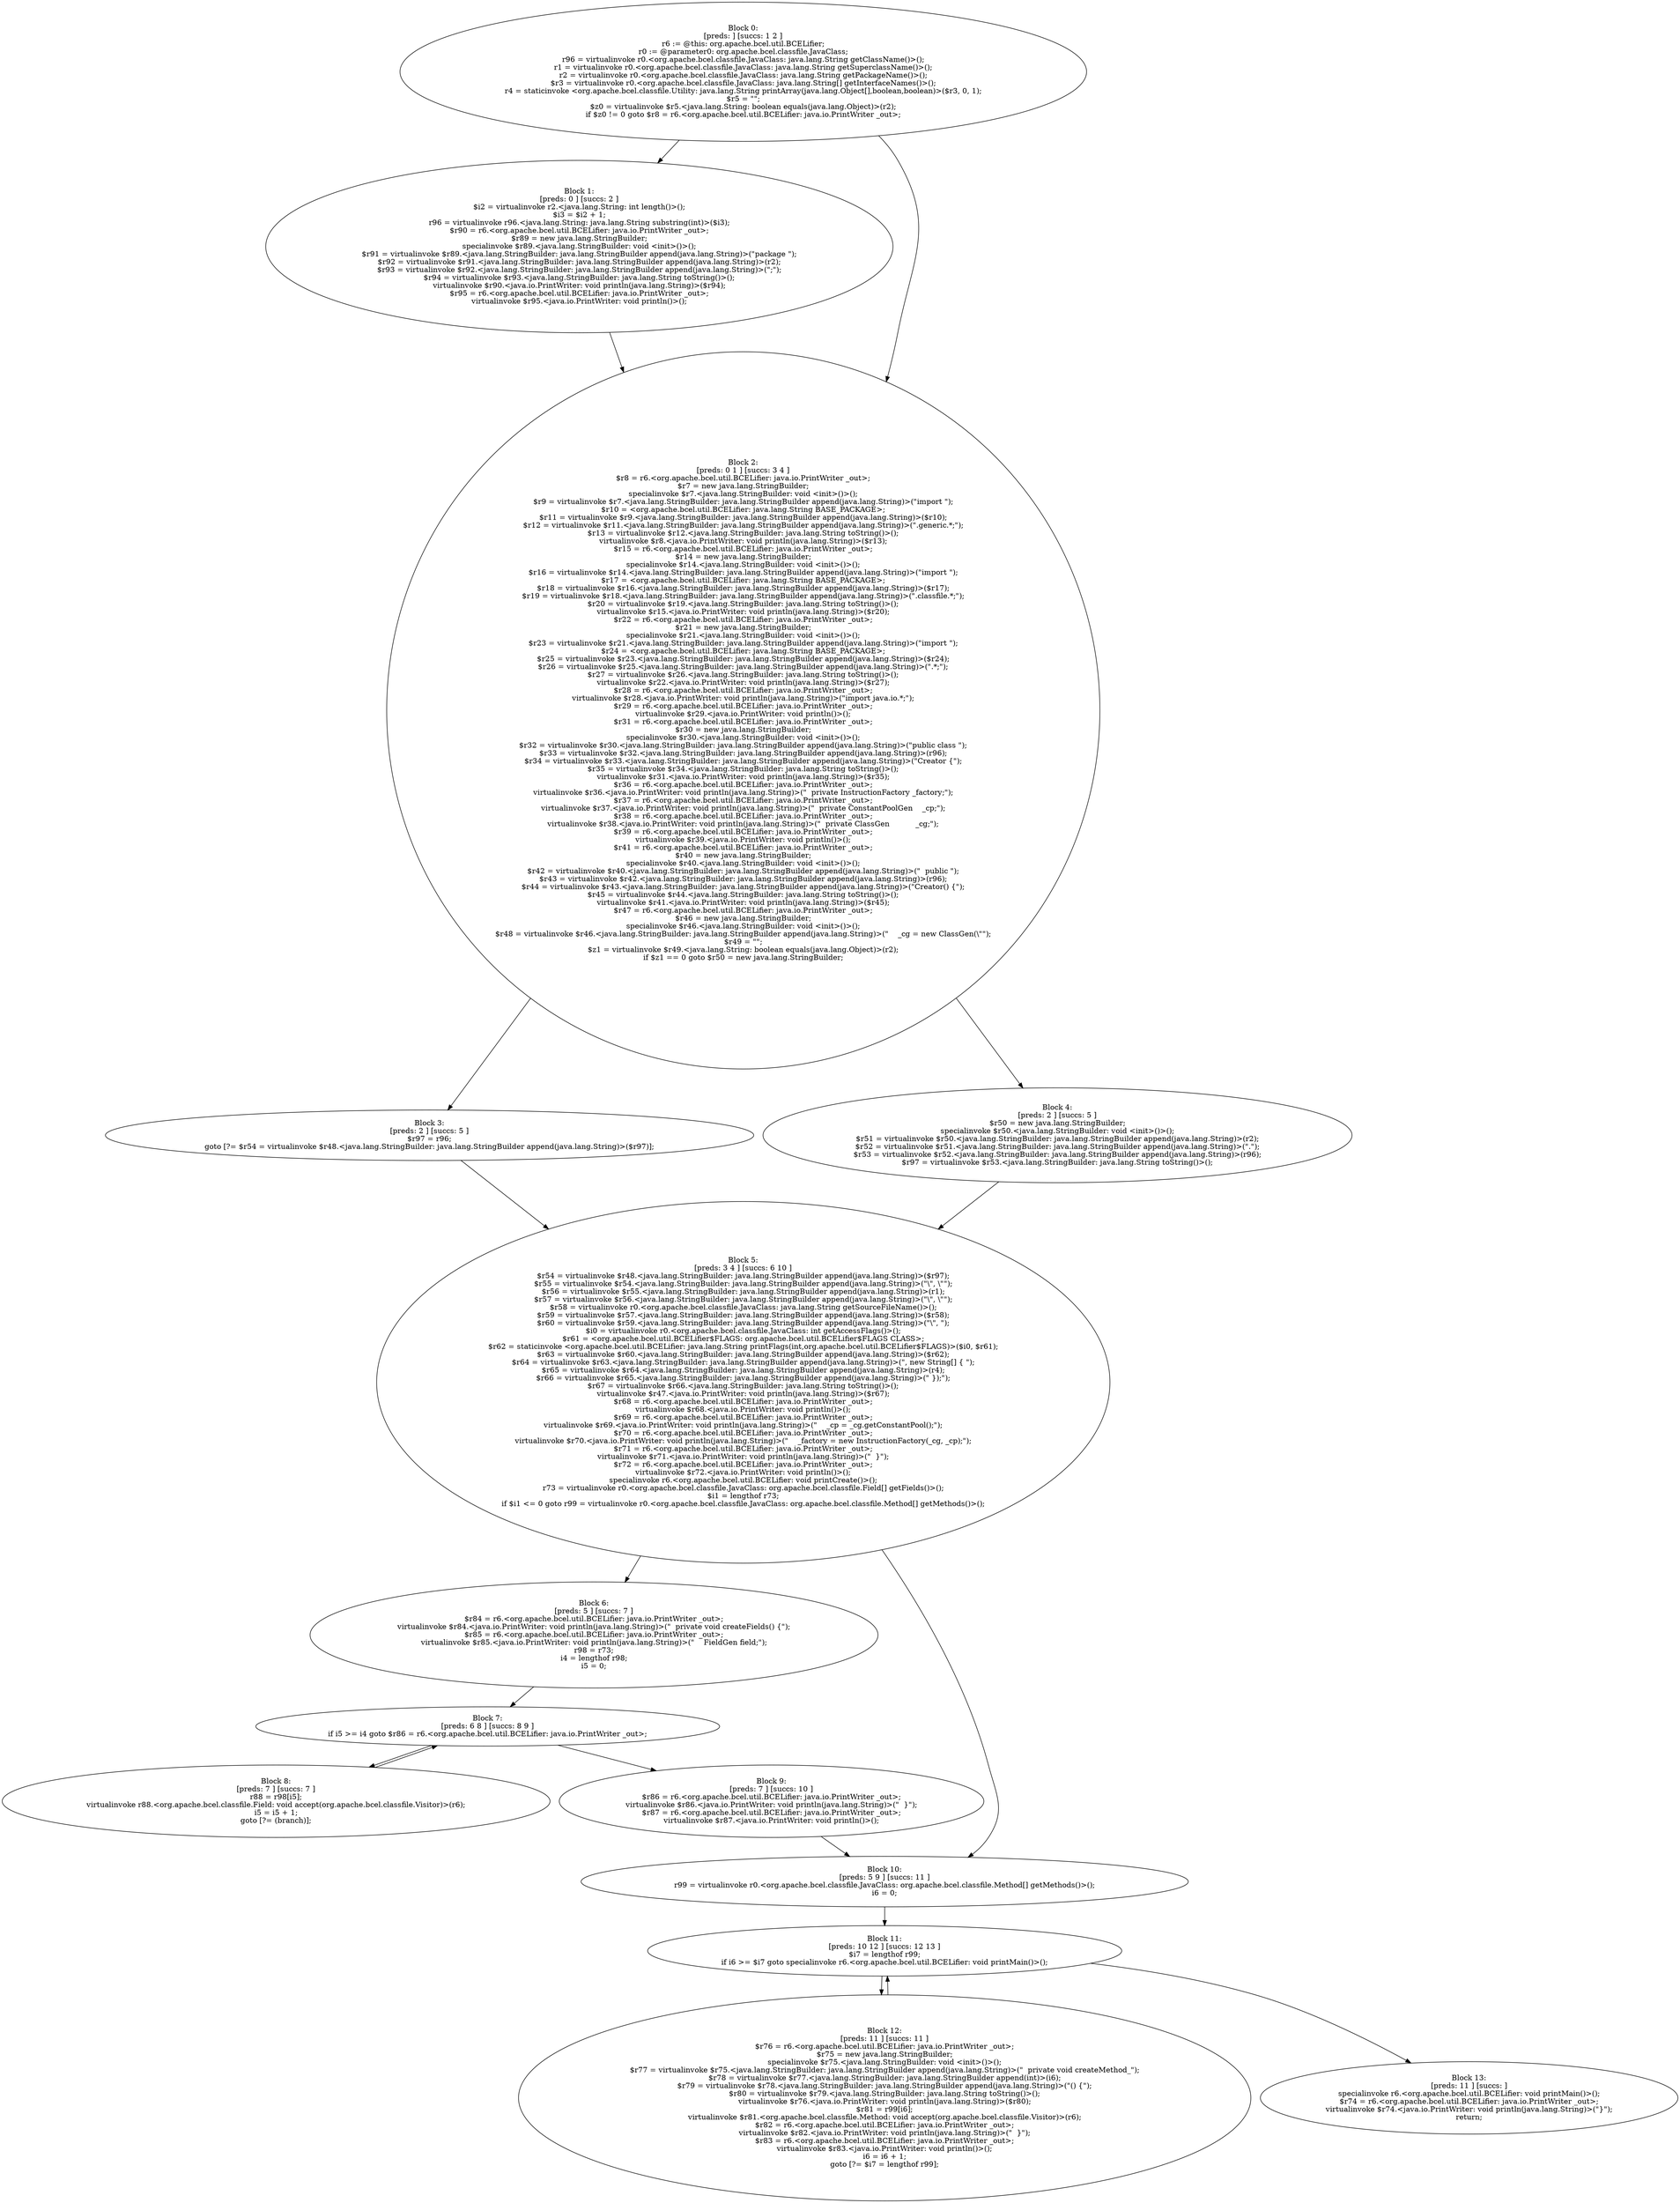 digraph "unitGraph" {
    "Block 0:
[preds: ] [succs: 1 2 ]
r6 := @this: org.apache.bcel.util.BCELifier;
r0 := @parameter0: org.apache.bcel.classfile.JavaClass;
r96 = virtualinvoke r0.<org.apache.bcel.classfile.JavaClass: java.lang.String getClassName()>();
r1 = virtualinvoke r0.<org.apache.bcel.classfile.JavaClass: java.lang.String getSuperclassName()>();
r2 = virtualinvoke r0.<org.apache.bcel.classfile.JavaClass: java.lang.String getPackageName()>();
$r3 = virtualinvoke r0.<org.apache.bcel.classfile.JavaClass: java.lang.String[] getInterfaceNames()>();
r4 = staticinvoke <org.apache.bcel.classfile.Utility: java.lang.String printArray(java.lang.Object[],boolean,boolean)>($r3, 0, 1);
$r5 = \"\";
$z0 = virtualinvoke $r5.<java.lang.String: boolean equals(java.lang.Object)>(r2);
if $z0 != 0 goto $r8 = r6.<org.apache.bcel.util.BCELifier: java.io.PrintWriter _out>;
"
    "Block 1:
[preds: 0 ] [succs: 2 ]
$i2 = virtualinvoke r2.<java.lang.String: int length()>();
$i3 = $i2 + 1;
r96 = virtualinvoke r96.<java.lang.String: java.lang.String substring(int)>($i3);
$r90 = r6.<org.apache.bcel.util.BCELifier: java.io.PrintWriter _out>;
$r89 = new java.lang.StringBuilder;
specialinvoke $r89.<java.lang.StringBuilder: void <init>()>();
$r91 = virtualinvoke $r89.<java.lang.StringBuilder: java.lang.StringBuilder append(java.lang.String)>(\"package \");
$r92 = virtualinvoke $r91.<java.lang.StringBuilder: java.lang.StringBuilder append(java.lang.String)>(r2);
$r93 = virtualinvoke $r92.<java.lang.StringBuilder: java.lang.StringBuilder append(java.lang.String)>(\";\");
$r94 = virtualinvoke $r93.<java.lang.StringBuilder: java.lang.String toString()>();
virtualinvoke $r90.<java.io.PrintWriter: void println(java.lang.String)>($r94);
$r95 = r6.<org.apache.bcel.util.BCELifier: java.io.PrintWriter _out>;
virtualinvoke $r95.<java.io.PrintWriter: void println()>();
"
    "Block 2:
[preds: 0 1 ] [succs: 3 4 ]
$r8 = r6.<org.apache.bcel.util.BCELifier: java.io.PrintWriter _out>;
$r7 = new java.lang.StringBuilder;
specialinvoke $r7.<java.lang.StringBuilder: void <init>()>();
$r9 = virtualinvoke $r7.<java.lang.StringBuilder: java.lang.StringBuilder append(java.lang.String)>(\"import \");
$r10 = <org.apache.bcel.util.BCELifier: java.lang.String BASE_PACKAGE>;
$r11 = virtualinvoke $r9.<java.lang.StringBuilder: java.lang.StringBuilder append(java.lang.String)>($r10);
$r12 = virtualinvoke $r11.<java.lang.StringBuilder: java.lang.StringBuilder append(java.lang.String)>(\".generic.*;\");
$r13 = virtualinvoke $r12.<java.lang.StringBuilder: java.lang.String toString()>();
virtualinvoke $r8.<java.io.PrintWriter: void println(java.lang.String)>($r13);
$r15 = r6.<org.apache.bcel.util.BCELifier: java.io.PrintWriter _out>;
$r14 = new java.lang.StringBuilder;
specialinvoke $r14.<java.lang.StringBuilder: void <init>()>();
$r16 = virtualinvoke $r14.<java.lang.StringBuilder: java.lang.StringBuilder append(java.lang.String)>(\"import \");
$r17 = <org.apache.bcel.util.BCELifier: java.lang.String BASE_PACKAGE>;
$r18 = virtualinvoke $r16.<java.lang.StringBuilder: java.lang.StringBuilder append(java.lang.String)>($r17);
$r19 = virtualinvoke $r18.<java.lang.StringBuilder: java.lang.StringBuilder append(java.lang.String)>(\".classfile.*;\");
$r20 = virtualinvoke $r19.<java.lang.StringBuilder: java.lang.String toString()>();
virtualinvoke $r15.<java.io.PrintWriter: void println(java.lang.String)>($r20);
$r22 = r6.<org.apache.bcel.util.BCELifier: java.io.PrintWriter _out>;
$r21 = new java.lang.StringBuilder;
specialinvoke $r21.<java.lang.StringBuilder: void <init>()>();
$r23 = virtualinvoke $r21.<java.lang.StringBuilder: java.lang.StringBuilder append(java.lang.String)>(\"import \");
$r24 = <org.apache.bcel.util.BCELifier: java.lang.String BASE_PACKAGE>;
$r25 = virtualinvoke $r23.<java.lang.StringBuilder: java.lang.StringBuilder append(java.lang.String)>($r24);
$r26 = virtualinvoke $r25.<java.lang.StringBuilder: java.lang.StringBuilder append(java.lang.String)>(\".*;\");
$r27 = virtualinvoke $r26.<java.lang.StringBuilder: java.lang.String toString()>();
virtualinvoke $r22.<java.io.PrintWriter: void println(java.lang.String)>($r27);
$r28 = r6.<org.apache.bcel.util.BCELifier: java.io.PrintWriter _out>;
virtualinvoke $r28.<java.io.PrintWriter: void println(java.lang.String)>(\"import java.io.*;\");
$r29 = r6.<org.apache.bcel.util.BCELifier: java.io.PrintWriter _out>;
virtualinvoke $r29.<java.io.PrintWriter: void println()>();
$r31 = r6.<org.apache.bcel.util.BCELifier: java.io.PrintWriter _out>;
$r30 = new java.lang.StringBuilder;
specialinvoke $r30.<java.lang.StringBuilder: void <init>()>();
$r32 = virtualinvoke $r30.<java.lang.StringBuilder: java.lang.StringBuilder append(java.lang.String)>(\"public class \");
$r33 = virtualinvoke $r32.<java.lang.StringBuilder: java.lang.StringBuilder append(java.lang.String)>(r96);
$r34 = virtualinvoke $r33.<java.lang.StringBuilder: java.lang.StringBuilder append(java.lang.String)>(\"Creator {\");
$r35 = virtualinvoke $r34.<java.lang.StringBuilder: java.lang.String toString()>();
virtualinvoke $r31.<java.io.PrintWriter: void println(java.lang.String)>($r35);
$r36 = r6.<org.apache.bcel.util.BCELifier: java.io.PrintWriter _out>;
virtualinvoke $r36.<java.io.PrintWriter: void println(java.lang.String)>(\"  private InstructionFactory _factory;\");
$r37 = r6.<org.apache.bcel.util.BCELifier: java.io.PrintWriter _out>;
virtualinvoke $r37.<java.io.PrintWriter: void println(java.lang.String)>(\"  private ConstantPoolGen    _cp;\");
$r38 = r6.<org.apache.bcel.util.BCELifier: java.io.PrintWriter _out>;
virtualinvoke $r38.<java.io.PrintWriter: void println(java.lang.String)>(\"  private ClassGen           _cg;\");
$r39 = r6.<org.apache.bcel.util.BCELifier: java.io.PrintWriter _out>;
virtualinvoke $r39.<java.io.PrintWriter: void println()>();
$r41 = r6.<org.apache.bcel.util.BCELifier: java.io.PrintWriter _out>;
$r40 = new java.lang.StringBuilder;
specialinvoke $r40.<java.lang.StringBuilder: void <init>()>();
$r42 = virtualinvoke $r40.<java.lang.StringBuilder: java.lang.StringBuilder append(java.lang.String)>(\"  public \");
$r43 = virtualinvoke $r42.<java.lang.StringBuilder: java.lang.StringBuilder append(java.lang.String)>(r96);
$r44 = virtualinvoke $r43.<java.lang.StringBuilder: java.lang.StringBuilder append(java.lang.String)>(\"Creator() {\");
$r45 = virtualinvoke $r44.<java.lang.StringBuilder: java.lang.String toString()>();
virtualinvoke $r41.<java.io.PrintWriter: void println(java.lang.String)>($r45);
$r47 = r6.<org.apache.bcel.util.BCELifier: java.io.PrintWriter _out>;
$r46 = new java.lang.StringBuilder;
specialinvoke $r46.<java.lang.StringBuilder: void <init>()>();
$r48 = virtualinvoke $r46.<java.lang.StringBuilder: java.lang.StringBuilder append(java.lang.String)>(\"    _cg = new ClassGen(\\\"\");
$r49 = \"\";
$z1 = virtualinvoke $r49.<java.lang.String: boolean equals(java.lang.Object)>(r2);
if $z1 == 0 goto $r50 = new java.lang.StringBuilder;
"
    "Block 3:
[preds: 2 ] [succs: 5 ]
$r97 = r96;
goto [?= $r54 = virtualinvoke $r48.<java.lang.StringBuilder: java.lang.StringBuilder append(java.lang.String)>($r97)];
"
    "Block 4:
[preds: 2 ] [succs: 5 ]
$r50 = new java.lang.StringBuilder;
specialinvoke $r50.<java.lang.StringBuilder: void <init>()>();
$r51 = virtualinvoke $r50.<java.lang.StringBuilder: java.lang.StringBuilder append(java.lang.String)>(r2);
$r52 = virtualinvoke $r51.<java.lang.StringBuilder: java.lang.StringBuilder append(java.lang.String)>(\".\");
$r53 = virtualinvoke $r52.<java.lang.StringBuilder: java.lang.StringBuilder append(java.lang.String)>(r96);
$r97 = virtualinvoke $r53.<java.lang.StringBuilder: java.lang.String toString()>();
"
    "Block 5:
[preds: 3 4 ] [succs: 6 10 ]
$r54 = virtualinvoke $r48.<java.lang.StringBuilder: java.lang.StringBuilder append(java.lang.String)>($r97);
$r55 = virtualinvoke $r54.<java.lang.StringBuilder: java.lang.StringBuilder append(java.lang.String)>(\"\\\", \\\"\");
$r56 = virtualinvoke $r55.<java.lang.StringBuilder: java.lang.StringBuilder append(java.lang.String)>(r1);
$r57 = virtualinvoke $r56.<java.lang.StringBuilder: java.lang.StringBuilder append(java.lang.String)>(\"\\\", \\\"\");
$r58 = virtualinvoke r0.<org.apache.bcel.classfile.JavaClass: java.lang.String getSourceFileName()>();
$r59 = virtualinvoke $r57.<java.lang.StringBuilder: java.lang.StringBuilder append(java.lang.String)>($r58);
$r60 = virtualinvoke $r59.<java.lang.StringBuilder: java.lang.StringBuilder append(java.lang.String)>(\"\\\", \");
$i0 = virtualinvoke r0.<org.apache.bcel.classfile.JavaClass: int getAccessFlags()>();
$r61 = <org.apache.bcel.util.BCELifier$FLAGS: org.apache.bcel.util.BCELifier$FLAGS CLASS>;
$r62 = staticinvoke <org.apache.bcel.util.BCELifier: java.lang.String printFlags(int,org.apache.bcel.util.BCELifier$FLAGS)>($i0, $r61);
$r63 = virtualinvoke $r60.<java.lang.StringBuilder: java.lang.StringBuilder append(java.lang.String)>($r62);
$r64 = virtualinvoke $r63.<java.lang.StringBuilder: java.lang.StringBuilder append(java.lang.String)>(\", new String[] { \");
$r65 = virtualinvoke $r64.<java.lang.StringBuilder: java.lang.StringBuilder append(java.lang.String)>(r4);
$r66 = virtualinvoke $r65.<java.lang.StringBuilder: java.lang.StringBuilder append(java.lang.String)>(\" });\");
$r67 = virtualinvoke $r66.<java.lang.StringBuilder: java.lang.String toString()>();
virtualinvoke $r47.<java.io.PrintWriter: void println(java.lang.String)>($r67);
$r68 = r6.<org.apache.bcel.util.BCELifier: java.io.PrintWriter _out>;
virtualinvoke $r68.<java.io.PrintWriter: void println()>();
$r69 = r6.<org.apache.bcel.util.BCELifier: java.io.PrintWriter _out>;
virtualinvoke $r69.<java.io.PrintWriter: void println(java.lang.String)>(\"    _cp = _cg.getConstantPool();\");
$r70 = r6.<org.apache.bcel.util.BCELifier: java.io.PrintWriter _out>;
virtualinvoke $r70.<java.io.PrintWriter: void println(java.lang.String)>(\"    _factory = new InstructionFactory(_cg, _cp);\");
$r71 = r6.<org.apache.bcel.util.BCELifier: java.io.PrintWriter _out>;
virtualinvoke $r71.<java.io.PrintWriter: void println(java.lang.String)>(\"  }\");
$r72 = r6.<org.apache.bcel.util.BCELifier: java.io.PrintWriter _out>;
virtualinvoke $r72.<java.io.PrintWriter: void println()>();
specialinvoke r6.<org.apache.bcel.util.BCELifier: void printCreate()>();
r73 = virtualinvoke r0.<org.apache.bcel.classfile.JavaClass: org.apache.bcel.classfile.Field[] getFields()>();
$i1 = lengthof r73;
if $i1 <= 0 goto r99 = virtualinvoke r0.<org.apache.bcel.classfile.JavaClass: org.apache.bcel.classfile.Method[] getMethods()>();
"
    "Block 6:
[preds: 5 ] [succs: 7 ]
$r84 = r6.<org.apache.bcel.util.BCELifier: java.io.PrintWriter _out>;
virtualinvoke $r84.<java.io.PrintWriter: void println(java.lang.String)>(\"  private void createFields() {\");
$r85 = r6.<org.apache.bcel.util.BCELifier: java.io.PrintWriter _out>;
virtualinvoke $r85.<java.io.PrintWriter: void println(java.lang.String)>(\"    FieldGen field;\");
r98 = r73;
i4 = lengthof r98;
i5 = 0;
"
    "Block 7:
[preds: 6 8 ] [succs: 8 9 ]
if i5 >= i4 goto $r86 = r6.<org.apache.bcel.util.BCELifier: java.io.PrintWriter _out>;
"
    "Block 8:
[preds: 7 ] [succs: 7 ]
r88 = r98[i5];
virtualinvoke r88.<org.apache.bcel.classfile.Field: void accept(org.apache.bcel.classfile.Visitor)>(r6);
i5 = i5 + 1;
goto [?= (branch)];
"
    "Block 9:
[preds: 7 ] [succs: 10 ]
$r86 = r6.<org.apache.bcel.util.BCELifier: java.io.PrintWriter _out>;
virtualinvoke $r86.<java.io.PrintWriter: void println(java.lang.String)>(\"  }\");
$r87 = r6.<org.apache.bcel.util.BCELifier: java.io.PrintWriter _out>;
virtualinvoke $r87.<java.io.PrintWriter: void println()>();
"
    "Block 10:
[preds: 5 9 ] [succs: 11 ]
r99 = virtualinvoke r0.<org.apache.bcel.classfile.JavaClass: org.apache.bcel.classfile.Method[] getMethods()>();
i6 = 0;
"
    "Block 11:
[preds: 10 12 ] [succs: 12 13 ]
$i7 = lengthof r99;
if i6 >= $i7 goto specialinvoke r6.<org.apache.bcel.util.BCELifier: void printMain()>();
"
    "Block 12:
[preds: 11 ] [succs: 11 ]
$r76 = r6.<org.apache.bcel.util.BCELifier: java.io.PrintWriter _out>;
$r75 = new java.lang.StringBuilder;
specialinvoke $r75.<java.lang.StringBuilder: void <init>()>();
$r77 = virtualinvoke $r75.<java.lang.StringBuilder: java.lang.StringBuilder append(java.lang.String)>(\"  private void createMethod_\");
$r78 = virtualinvoke $r77.<java.lang.StringBuilder: java.lang.StringBuilder append(int)>(i6);
$r79 = virtualinvoke $r78.<java.lang.StringBuilder: java.lang.StringBuilder append(java.lang.String)>(\"() {\");
$r80 = virtualinvoke $r79.<java.lang.StringBuilder: java.lang.String toString()>();
virtualinvoke $r76.<java.io.PrintWriter: void println(java.lang.String)>($r80);
$r81 = r99[i6];
virtualinvoke $r81.<org.apache.bcel.classfile.Method: void accept(org.apache.bcel.classfile.Visitor)>(r6);
$r82 = r6.<org.apache.bcel.util.BCELifier: java.io.PrintWriter _out>;
virtualinvoke $r82.<java.io.PrintWriter: void println(java.lang.String)>(\"  }\");
$r83 = r6.<org.apache.bcel.util.BCELifier: java.io.PrintWriter _out>;
virtualinvoke $r83.<java.io.PrintWriter: void println()>();
i6 = i6 + 1;
goto [?= $i7 = lengthof r99];
"
    "Block 13:
[preds: 11 ] [succs: ]
specialinvoke r6.<org.apache.bcel.util.BCELifier: void printMain()>();
$r74 = r6.<org.apache.bcel.util.BCELifier: java.io.PrintWriter _out>;
virtualinvoke $r74.<java.io.PrintWriter: void println(java.lang.String)>(\"}\");
return;
"
    "Block 0:
[preds: ] [succs: 1 2 ]
r6 := @this: org.apache.bcel.util.BCELifier;
r0 := @parameter0: org.apache.bcel.classfile.JavaClass;
r96 = virtualinvoke r0.<org.apache.bcel.classfile.JavaClass: java.lang.String getClassName()>();
r1 = virtualinvoke r0.<org.apache.bcel.classfile.JavaClass: java.lang.String getSuperclassName()>();
r2 = virtualinvoke r0.<org.apache.bcel.classfile.JavaClass: java.lang.String getPackageName()>();
$r3 = virtualinvoke r0.<org.apache.bcel.classfile.JavaClass: java.lang.String[] getInterfaceNames()>();
r4 = staticinvoke <org.apache.bcel.classfile.Utility: java.lang.String printArray(java.lang.Object[],boolean,boolean)>($r3, 0, 1);
$r5 = \"\";
$z0 = virtualinvoke $r5.<java.lang.String: boolean equals(java.lang.Object)>(r2);
if $z0 != 0 goto $r8 = r6.<org.apache.bcel.util.BCELifier: java.io.PrintWriter _out>;
"->"Block 1:
[preds: 0 ] [succs: 2 ]
$i2 = virtualinvoke r2.<java.lang.String: int length()>();
$i3 = $i2 + 1;
r96 = virtualinvoke r96.<java.lang.String: java.lang.String substring(int)>($i3);
$r90 = r6.<org.apache.bcel.util.BCELifier: java.io.PrintWriter _out>;
$r89 = new java.lang.StringBuilder;
specialinvoke $r89.<java.lang.StringBuilder: void <init>()>();
$r91 = virtualinvoke $r89.<java.lang.StringBuilder: java.lang.StringBuilder append(java.lang.String)>(\"package \");
$r92 = virtualinvoke $r91.<java.lang.StringBuilder: java.lang.StringBuilder append(java.lang.String)>(r2);
$r93 = virtualinvoke $r92.<java.lang.StringBuilder: java.lang.StringBuilder append(java.lang.String)>(\";\");
$r94 = virtualinvoke $r93.<java.lang.StringBuilder: java.lang.String toString()>();
virtualinvoke $r90.<java.io.PrintWriter: void println(java.lang.String)>($r94);
$r95 = r6.<org.apache.bcel.util.BCELifier: java.io.PrintWriter _out>;
virtualinvoke $r95.<java.io.PrintWriter: void println()>();
";
    "Block 0:
[preds: ] [succs: 1 2 ]
r6 := @this: org.apache.bcel.util.BCELifier;
r0 := @parameter0: org.apache.bcel.classfile.JavaClass;
r96 = virtualinvoke r0.<org.apache.bcel.classfile.JavaClass: java.lang.String getClassName()>();
r1 = virtualinvoke r0.<org.apache.bcel.classfile.JavaClass: java.lang.String getSuperclassName()>();
r2 = virtualinvoke r0.<org.apache.bcel.classfile.JavaClass: java.lang.String getPackageName()>();
$r3 = virtualinvoke r0.<org.apache.bcel.classfile.JavaClass: java.lang.String[] getInterfaceNames()>();
r4 = staticinvoke <org.apache.bcel.classfile.Utility: java.lang.String printArray(java.lang.Object[],boolean,boolean)>($r3, 0, 1);
$r5 = \"\";
$z0 = virtualinvoke $r5.<java.lang.String: boolean equals(java.lang.Object)>(r2);
if $z0 != 0 goto $r8 = r6.<org.apache.bcel.util.BCELifier: java.io.PrintWriter _out>;
"->"Block 2:
[preds: 0 1 ] [succs: 3 4 ]
$r8 = r6.<org.apache.bcel.util.BCELifier: java.io.PrintWriter _out>;
$r7 = new java.lang.StringBuilder;
specialinvoke $r7.<java.lang.StringBuilder: void <init>()>();
$r9 = virtualinvoke $r7.<java.lang.StringBuilder: java.lang.StringBuilder append(java.lang.String)>(\"import \");
$r10 = <org.apache.bcel.util.BCELifier: java.lang.String BASE_PACKAGE>;
$r11 = virtualinvoke $r9.<java.lang.StringBuilder: java.lang.StringBuilder append(java.lang.String)>($r10);
$r12 = virtualinvoke $r11.<java.lang.StringBuilder: java.lang.StringBuilder append(java.lang.String)>(\".generic.*;\");
$r13 = virtualinvoke $r12.<java.lang.StringBuilder: java.lang.String toString()>();
virtualinvoke $r8.<java.io.PrintWriter: void println(java.lang.String)>($r13);
$r15 = r6.<org.apache.bcel.util.BCELifier: java.io.PrintWriter _out>;
$r14 = new java.lang.StringBuilder;
specialinvoke $r14.<java.lang.StringBuilder: void <init>()>();
$r16 = virtualinvoke $r14.<java.lang.StringBuilder: java.lang.StringBuilder append(java.lang.String)>(\"import \");
$r17 = <org.apache.bcel.util.BCELifier: java.lang.String BASE_PACKAGE>;
$r18 = virtualinvoke $r16.<java.lang.StringBuilder: java.lang.StringBuilder append(java.lang.String)>($r17);
$r19 = virtualinvoke $r18.<java.lang.StringBuilder: java.lang.StringBuilder append(java.lang.String)>(\".classfile.*;\");
$r20 = virtualinvoke $r19.<java.lang.StringBuilder: java.lang.String toString()>();
virtualinvoke $r15.<java.io.PrintWriter: void println(java.lang.String)>($r20);
$r22 = r6.<org.apache.bcel.util.BCELifier: java.io.PrintWriter _out>;
$r21 = new java.lang.StringBuilder;
specialinvoke $r21.<java.lang.StringBuilder: void <init>()>();
$r23 = virtualinvoke $r21.<java.lang.StringBuilder: java.lang.StringBuilder append(java.lang.String)>(\"import \");
$r24 = <org.apache.bcel.util.BCELifier: java.lang.String BASE_PACKAGE>;
$r25 = virtualinvoke $r23.<java.lang.StringBuilder: java.lang.StringBuilder append(java.lang.String)>($r24);
$r26 = virtualinvoke $r25.<java.lang.StringBuilder: java.lang.StringBuilder append(java.lang.String)>(\".*;\");
$r27 = virtualinvoke $r26.<java.lang.StringBuilder: java.lang.String toString()>();
virtualinvoke $r22.<java.io.PrintWriter: void println(java.lang.String)>($r27);
$r28 = r6.<org.apache.bcel.util.BCELifier: java.io.PrintWriter _out>;
virtualinvoke $r28.<java.io.PrintWriter: void println(java.lang.String)>(\"import java.io.*;\");
$r29 = r6.<org.apache.bcel.util.BCELifier: java.io.PrintWriter _out>;
virtualinvoke $r29.<java.io.PrintWriter: void println()>();
$r31 = r6.<org.apache.bcel.util.BCELifier: java.io.PrintWriter _out>;
$r30 = new java.lang.StringBuilder;
specialinvoke $r30.<java.lang.StringBuilder: void <init>()>();
$r32 = virtualinvoke $r30.<java.lang.StringBuilder: java.lang.StringBuilder append(java.lang.String)>(\"public class \");
$r33 = virtualinvoke $r32.<java.lang.StringBuilder: java.lang.StringBuilder append(java.lang.String)>(r96);
$r34 = virtualinvoke $r33.<java.lang.StringBuilder: java.lang.StringBuilder append(java.lang.String)>(\"Creator {\");
$r35 = virtualinvoke $r34.<java.lang.StringBuilder: java.lang.String toString()>();
virtualinvoke $r31.<java.io.PrintWriter: void println(java.lang.String)>($r35);
$r36 = r6.<org.apache.bcel.util.BCELifier: java.io.PrintWriter _out>;
virtualinvoke $r36.<java.io.PrintWriter: void println(java.lang.String)>(\"  private InstructionFactory _factory;\");
$r37 = r6.<org.apache.bcel.util.BCELifier: java.io.PrintWriter _out>;
virtualinvoke $r37.<java.io.PrintWriter: void println(java.lang.String)>(\"  private ConstantPoolGen    _cp;\");
$r38 = r6.<org.apache.bcel.util.BCELifier: java.io.PrintWriter _out>;
virtualinvoke $r38.<java.io.PrintWriter: void println(java.lang.String)>(\"  private ClassGen           _cg;\");
$r39 = r6.<org.apache.bcel.util.BCELifier: java.io.PrintWriter _out>;
virtualinvoke $r39.<java.io.PrintWriter: void println()>();
$r41 = r6.<org.apache.bcel.util.BCELifier: java.io.PrintWriter _out>;
$r40 = new java.lang.StringBuilder;
specialinvoke $r40.<java.lang.StringBuilder: void <init>()>();
$r42 = virtualinvoke $r40.<java.lang.StringBuilder: java.lang.StringBuilder append(java.lang.String)>(\"  public \");
$r43 = virtualinvoke $r42.<java.lang.StringBuilder: java.lang.StringBuilder append(java.lang.String)>(r96);
$r44 = virtualinvoke $r43.<java.lang.StringBuilder: java.lang.StringBuilder append(java.lang.String)>(\"Creator() {\");
$r45 = virtualinvoke $r44.<java.lang.StringBuilder: java.lang.String toString()>();
virtualinvoke $r41.<java.io.PrintWriter: void println(java.lang.String)>($r45);
$r47 = r6.<org.apache.bcel.util.BCELifier: java.io.PrintWriter _out>;
$r46 = new java.lang.StringBuilder;
specialinvoke $r46.<java.lang.StringBuilder: void <init>()>();
$r48 = virtualinvoke $r46.<java.lang.StringBuilder: java.lang.StringBuilder append(java.lang.String)>(\"    _cg = new ClassGen(\\\"\");
$r49 = \"\";
$z1 = virtualinvoke $r49.<java.lang.String: boolean equals(java.lang.Object)>(r2);
if $z1 == 0 goto $r50 = new java.lang.StringBuilder;
";
    "Block 1:
[preds: 0 ] [succs: 2 ]
$i2 = virtualinvoke r2.<java.lang.String: int length()>();
$i3 = $i2 + 1;
r96 = virtualinvoke r96.<java.lang.String: java.lang.String substring(int)>($i3);
$r90 = r6.<org.apache.bcel.util.BCELifier: java.io.PrintWriter _out>;
$r89 = new java.lang.StringBuilder;
specialinvoke $r89.<java.lang.StringBuilder: void <init>()>();
$r91 = virtualinvoke $r89.<java.lang.StringBuilder: java.lang.StringBuilder append(java.lang.String)>(\"package \");
$r92 = virtualinvoke $r91.<java.lang.StringBuilder: java.lang.StringBuilder append(java.lang.String)>(r2);
$r93 = virtualinvoke $r92.<java.lang.StringBuilder: java.lang.StringBuilder append(java.lang.String)>(\";\");
$r94 = virtualinvoke $r93.<java.lang.StringBuilder: java.lang.String toString()>();
virtualinvoke $r90.<java.io.PrintWriter: void println(java.lang.String)>($r94);
$r95 = r6.<org.apache.bcel.util.BCELifier: java.io.PrintWriter _out>;
virtualinvoke $r95.<java.io.PrintWriter: void println()>();
"->"Block 2:
[preds: 0 1 ] [succs: 3 4 ]
$r8 = r6.<org.apache.bcel.util.BCELifier: java.io.PrintWriter _out>;
$r7 = new java.lang.StringBuilder;
specialinvoke $r7.<java.lang.StringBuilder: void <init>()>();
$r9 = virtualinvoke $r7.<java.lang.StringBuilder: java.lang.StringBuilder append(java.lang.String)>(\"import \");
$r10 = <org.apache.bcel.util.BCELifier: java.lang.String BASE_PACKAGE>;
$r11 = virtualinvoke $r9.<java.lang.StringBuilder: java.lang.StringBuilder append(java.lang.String)>($r10);
$r12 = virtualinvoke $r11.<java.lang.StringBuilder: java.lang.StringBuilder append(java.lang.String)>(\".generic.*;\");
$r13 = virtualinvoke $r12.<java.lang.StringBuilder: java.lang.String toString()>();
virtualinvoke $r8.<java.io.PrintWriter: void println(java.lang.String)>($r13);
$r15 = r6.<org.apache.bcel.util.BCELifier: java.io.PrintWriter _out>;
$r14 = new java.lang.StringBuilder;
specialinvoke $r14.<java.lang.StringBuilder: void <init>()>();
$r16 = virtualinvoke $r14.<java.lang.StringBuilder: java.lang.StringBuilder append(java.lang.String)>(\"import \");
$r17 = <org.apache.bcel.util.BCELifier: java.lang.String BASE_PACKAGE>;
$r18 = virtualinvoke $r16.<java.lang.StringBuilder: java.lang.StringBuilder append(java.lang.String)>($r17);
$r19 = virtualinvoke $r18.<java.lang.StringBuilder: java.lang.StringBuilder append(java.lang.String)>(\".classfile.*;\");
$r20 = virtualinvoke $r19.<java.lang.StringBuilder: java.lang.String toString()>();
virtualinvoke $r15.<java.io.PrintWriter: void println(java.lang.String)>($r20);
$r22 = r6.<org.apache.bcel.util.BCELifier: java.io.PrintWriter _out>;
$r21 = new java.lang.StringBuilder;
specialinvoke $r21.<java.lang.StringBuilder: void <init>()>();
$r23 = virtualinvoke $r21.<java.lang.StringBuilder: java.lang.StringBuilder append(java.lang.String)>(\"import \");
$r24 = <org.apache.bcel.util.BCELifier: java.lang.String BASE_PACKAGE>;
$r25 = virtualinvoke $r23.<java.lang.StringBuilder: java.lang.StringBuilder append(java.lang.String)>($r24);
$r26 = virtualinvoke $r25.<java.lang.StringBuilder: java.lang.StringBuilder append(java.lang.String)>(\".*;\");
$r27 = virtualinvoke $r26.<java.lang.StringBuilder: java.lang.String toString()>();
virtualinvoke $r22.<java.io.PrintWriter: void println(java.lang.String)>($r27);
$r28 = r6.<org.apache.bcel.util.BCELifier: java.io.PrintWriter _out>;
virtualinvoke $r28.<java.io.PrintWriter: void println(java.lang.String)>(\"import java.io.*;\");
$r29 = r6.<org.apache.bcel.util.BCELifier: java.io.PrintWriter _out>;
virtualinvoke $r29.<java.io.PrintWriter: void println()>();
$r31 = r6.<org.apache.bcel.util.BCELifier: java.io.PrintWriter _out>;
$r30 = new java.lang.StringBuilder;
specialinvoke $r30.<java.lang.StringBuilder: void <init>()>();
$r32 = virtualinvoke $r30.<java.lang.StringBuilder: java.lang.StringBuilder append(java.lang.String)>(\"public class \");
$r33 = virtualinvoke $r32.<java.lang.StringBuilder: java.lang.StringBuilder append(java.lang.String)>(r96);
$r34 = virtualinvoke $r33.<java.lang.StringBuilder: java.lang.StringBuilder append(java.lang.String)>(\"Creator {\");
$r35 = virtualinvoke $r34.<java.lang.StringBuilder: java.lang.String toString()>();
virtualinvoke $r31.<java.io.PrintWriter: void println(java.lang.String)>($r35);
$r36 = r6.<org.apache.bcel.util.BCELifier: java.io.PrintWriter _out>;
virtualinvoke $r36.<java.io.PrintWriter: void println(java.lang.String)>(\"  private InstructionFactory _factory;\");
$r37 = r6.<org.apache.bcel.util.BCELifier: java.io.PrintWriter _out>;
virtualinvoke $r37.<java.io.PrintWriter: void println(java.lang.String)>(\"  private ConstantPoolGen    _cp;\");
$r38 = r6.<org.apache.bcel.util.BCELifier: java.io.PrintWriter _out>;
virtualinvoke $r38.<java.io.PrintWriter: void println(java.lang.String)>(\"  private ClassGen           _cg;\");
$r39 = r6.<org.apache.bcel.util.BCELifier: java.io.PrintWriter _out>;
virtualinvoke $r39.<java.io.PrintWriter: void println()>();
$r41 = r6.<org.apache.bcel.util.BCELifier: java.io.PrintWriter _out>;
$r40 = new java.lang.StringBuilder;
specialinvoke $r40.<java.lang.StringBuilder: void <init>()>();
$r42 = virtualinvoke $r40.<java.lang.StringBuilder: java.lang.StringBuilder append(java.lang.String)>(\"  public \");
$r43 = virtualinvoke $r42.<java.lang.StringBuilder: java.lang.StringBuilder append(java.lang.String)>(r96);
$r44 = virtualinvoke $r43.<java.lang.StringBuilder: java.lang.StringBuilder append(java.lang.String)>(\"Creator() {\");
$r45 = virtualinvoke $r44.<java.lang.StringBuilder: java.lang.String toString()>();
virtualinvoke $r41.<java.io.PrintWriter: void println(java.lang.String)>($r45);
$r47 = r6.<org.apache.bcel.util.BCELifier: java.io.PrintWriter _out>;
$r46 = new java.lang.StringBuilder;
specialinvoke $r46.<java.lang.StringBuilder: void <init>()>();
$r48 = virtualinvoke $r46.<java.lang.StringBuilder: java.lang.StringBuilder append(java.lang.String)>(\"    _cg = new ClassGen(\\\"\");
$r49 = \"\";
$z1 = virtualinvoke $r49.<java.lang.String: boolean equals(java.lang.Object)>(r2);
if $z1 == 0 goto $r50 = new java.lang.StringBuilder;
";
    "Block 2:
[preds: 0 1 ] [succs: 3 4 ]
$r8 = r6.<org.apache.bcel.util.BCELifier: java.io.PrintWriter _out>;
$r7 = new java.lang.StringBuilder;
specialinvoke $r7.<java.lang.StringBuilder: void <init>()>();
$r9 = virtualinvoke $r7.<java.lang.StringBuilder: java.lang.StringBuilder append(java.lang.String)>(\"import \");
$r10 = <org.apache.bcel.util.BCELifier: java.lang.String BASE_PACKAGE>;
$r11 = virtualinvoke $r9.<java.lang.StringBuilder: java.lang.StringBuilder append(java.lang.String)>($r10);
$r12 = virtualinvoke $r11.<java.lang.StringBuilder: java.lang.StringBuilder append(java.lang.String)>(\".generic.*;\");
$r13 = virtualinvoke $r12.<java.lang.StringBuilder: java.lang.String toString()>();
virtualinvoke $r8.<java.io.PrintWriter: void println(java.lang.String)>($r13);
$r15 = r6.<org.apache.bcel.util.BCELifier: java.io.PrintWriter _out>;
$r14 = new java.lang.StringBuilder;
specialinvoke $r14.<java.lang.StringBuilder: void <init>()>();
$r16 = virtualinvoke $r14.<java.lang.StringBuilder: java.lang.StringBuilder append(java.lang.String)>(\"import \");
$r17 = <org.apache.bcel.util.BCELifier: java.lang.String BASE_PACKAGE>;
$r18 = virtualinvoke $r16.<java.lang.StringBuilder: java.lang.StringBuilder append(java.lang.String)>($r17);
$r19 = virtualinvoke $r18.<java.lang.StringBuilder: java.lang.StringBuilder append(java.lang.String)>(\".classfile.*;\");
$r20 = virtualinvoke $r19.<java.lang.StringBuilder: java.lang.String toString()>();
virtualinvoke $r15.<java.io.PrintWriter: void println(java.lang.String)>($r20);
$r22 = r6.<org.apache.bcel.util.BCELifier: java.io.PrintWriter _out>;
$r21 = new java.lang.StringBuilder;
specialinvoke $r21.<java.lang.StringBuilder: void <init>()>();
$r23 = virtualinvoke $r21.<java.lang.StringBuilder: java.lang.StringBuilder append(java.lang.String)>(\"import \");
$r24 = <org.apache.bcel.util.BCELifier: java.lang.String BASE_PACKAGE>;
$r25 = virtualinvoke $r23.<java.lang.StringBuilder: java.lang.StringBuilder append(java.lang.String)>($r24);
$r26 = virtualinvoke $r25.<java.lang.StringBuilder: java.lang.StringBuilder append(java.lang.String)>(\".*;\");
$r27 = virtualinvoke $r26.<java.lang.StringBuilder: java.lang.String toString()>();
virtualinvoke $r22.<java.io.PrintWriter: void println(java.lang.String)>($r27);
$r28 = r6.<org.apache.bcel.util.BCELifier: java.io.PrintWriter _out>;
virtualinvoke $r28.<java.io.PrintWriter: void println(java.lang.String)>(\"import java.io.*;\");
$r29 = r6.<org.apache.bcel.util.BCELifier: java.io.PrintWriter _out>;
virtualinvoke $r29.<java.io.PrintWriter: void println()>();
$r31 = r6.<org.apache.bcel.util.BCELifier: java.io.PrintWriter _out>;
$r30 = new java.lang.StringBuilder;
specialinvoke $r30.<java.lang.StringBuilder: void <init>()>();
$r32 = virtualinvoke $r30.<java.lang.StringBuilder: java.lang.StringBuilder append(java.lang.String)>(\"public class \");
$r33 = virtualinvoke $r32.<java.lang.StringBuilder: java.lang.StringBuilder append(java.lang.String)>(r96);
$r34 = virtualinvoke $r33.<java.lang.StringBuilder: java.lang.StringBuilder append(java.lang.String)>(\"Creator {\");
$r35 = virtualinvoke $r34.<java.lang.StringBuilder: java.lang.String toString()>();
virtualinvoke $r31.<java.io.PrintWriter: void println(java.lang.String)>($r35);
$r36 = r6.<org.apache.bcel.util.BCELifier: java.io.PrintWriter _out>;
virtualinvoke $r36.<java.io.PrintWriter: void println(java.lang.String)>(\"  private InstructionFactory _factory;\");
$r37 = r6.<org.apache.bcel.util.BCELifier: java.io.PrintWriter _out>;
virtualinvoke $r37.<java.io.PrintWriter: void println(java.lang.String)>(\"  private ConstantPoolGen    _cp;\");
$r38 = r6.<org.apache.bcel.util.BCELifier: java.io.PrintWriter _out>;
virtualinvoke $r38.<java.io.PrintWriter: void println(java.lang.String)>(\"  private ClassGen           _cg;\");
$r39 = r6.<org.apache.bcel.util.BCELifier: java.io.PrintWriter _out>;
virtualinvoke $r39.<java.io.PrintWriter: void println()>();
$r41 = r6.<org.apache.bcel.util.BCELifier: java.io.PrintWriter _out>;
$r40 = new java.lang.StringBuilder;
specialinvoke $r40.<java.lang.StringBuilder: void <init>()>();
$r42 = virtualinvoke $r40.<java.lang.StringBuilder: java.lang.StringBuilder append(java.lang.String)>(\"  public \");
$r43 = virtualinvoke $r42.<java.lang.StringBuilder: java.lang.StringBuilder append(java.lang.String)>(r96);
$r44 = virtualinvoke $r43.<java.lang.StringBuilder: java.lang.StringBuilder append(java.lang.String)>(\"Creator() {\");
$r45 = virtualinvoke $r44.<java.lang.StringBuilder: java.lang.String toString()>();
virtualinvoke $r41.<java.io.PrintWriter: void println(java.lang.String)>($r45);
$r47 = r6.<org.apache.bcel.util.BCELifier: java.io.PrintWriter _out>;
$r46 = new java.lang.StringBuilder;
specialinvoke $r46.<java.lang.StringBuilder: void <init>()>();
$r48 = virtualinvoke $r46.<java.lang.StringBuilder: java.lang.StringBuilder append(java.lang.String)>(\"    _cg = new ClassGen(\\\"\");
$r49 = \"\";
$z1 = virtualinvoke $r49.<java.lang.String: boolean equals(java.lang.Object)>(r2);
if $z1 == 0 goto $r50 = new java.lang.StringBuilder;
"->"Block 3:
[preds: 2 ] [succs: 5 ]
$r97 = r96;
goto [?= $r54 = virtualinvoke $r48.<java.lang.StringBuilder: java.lang.StringBuilder append(java.lang.String)>($r97)];
";
    "Block 2:
[preds: 0 1 ] [succs: 3 4 ]
$r8 = r6.<org.apache.bcel.util.BCELifier: java.io.PrintWriter _out>;
$r7 = new java.lang.StringBuilder;
specialinvoke $r7.<java.lang.StringBuilder: void <init>()>();
$r9 = virtualinvoke $r7.<java.lang.StringBuilder: java.lang.StringBuilder append(java.lang.String)>(\"import \");
$r10 = <org.apache.bcel.util.BCELifier: java.lang.String BASE_PACKAGE>;
$r11 = virtualinvoke $r9.<java.lang.StringBuilder: java.lang.StringBuilder append(java.lang.String)>($r10);
$r12 = virtualinvoke $r11.<java.lang.StringBuilder: java.lang.StringBuilder append(java.lang.String)>(\".generic.*;\");
$r13 = virtualinvoke $r12.<java.lang.StringBuilder: java.lang.String toString()>();
virtualinvoke $r8.<java.io.PrintWriter: void println(java.lang.String)>($r13);
$r15 = r6.<org.apache.bcel.util.BCELifier: java.io.PrintWriter _out>;
$r14 = new java.lang.StringBuilder;
specialinvoke $r14.<java.lang.StringBuilder: void <init>()>();
$r16 = virtualinvoke $r14.<java.lang.StringBuilder: java.lang.StringBuilder append(java.lang.String)>(\"import \");
$r17 = <org.apache.bcel.util.BCELifier: java.lang.String BASE_PACKAGE>;
$r18 = virtualinvoke $r16.<java.lang.StringBuilder: java.lang.StringBuilder append(java.lang.String)>($r17);
$r19 = virtualinvoke $r18.<java.lang.StringBuilder: java.lang.StringBuilder append(java.lang.String)>(\".classfile.*;\");
$r20 = virtualinvoke $r19.<java.lang.StringBuilder: java.lang.String toString()>();
virtualinvoke $r15.<java.io.PrintWriter: void println(java.lang.String)>($r20);
$r22 = r6.<org.apache.bcel.util.BCELifier: java.io.PrintWriter _out>;
$r21 = new java.lang.StringBuilder;
specialinvoke $r21.<java.lang.StringBuilder: void <init>()>();
$r23 = virtualinvoke $r21.<java.lang.StringBuilder: java.lang.StringBuilder append(java.lang.String)>(\"import \");
$r24 = <org.apache.bcel.util.BCELifier: java.lang.String BASE_PACKAGE>;
$r25 = virtualinvoke $r23.<java.lang.StringBuilder: java.lang.StringBuilder append(java.lang.String)>($r24);
$r26 = virtualinvoke $r25.<java.lang.StringBuilder: java.lang.StringBuilder append(java.lang.String)>(\".*;\");
$r27 = virtualinvoke $r26.<java.lang.StringBuilder: java.lang.String toString()>();
virtualinvoke $r22.<java.io.PrintWriter: void println(java.lang.String)>($r27);
$r28 = r6.<org.apache.bcel.util.BCELifier: java.io.PrintWriter _out>;
virtualinvoke $r28.<java.io.PrintWriter: void println(java.lang.String)>(\"import java.io.*;\");
$r29 = r6.<org.apache.bcel.util.BCELifier: java.io.PrintWriter _out>;
virtualinvoke $r29.<java.io.PrintWriter: void println()>();
$r31 = r6.<org.apache.bcel.util.BCELifier: java.io.PrintWriter _out>;
$r30 = new java.lang.StringBuilder;
specialinvoke $r30.<java.lang.StringBuilder: void <init>()>();
$r32 = virtualinvoke $r30.<java.lang.StringBuilder: java.lang.StringBuilder append(java.lang.String)>(\"public class \");
$r33 = virtualinvoke $r32.<java.lang.StringBuilder: java.lang.StringBuilder append(java.lang.String)>(r96);
$r34 = virtualinvoke $r33.<java.lang.StringBuilder: java.lang.StringBuilder append(java.lang.String)>(\"Creator {\");
$r35 = virtualinvoke $r34.<java.lang.StringBuilder: java.lang.String toString()>();
virtualinvoke $r31.<java.io.PrintWriter: void println(java.lang.String)>($r35);
$r36 = r6.<org.apache.bcel.util.BCELifier: java.io.PrintWriter _out>;
virtualinvoke $r36.<java.io.PrintWriter: void println(java.lang.String)>(\"  private InstructionFactory _factory;\");
$r37 = r6.<org.apache.bcel.util.BCELifier: java.io.PrintWriter _out>;
virtualinvoke $r37.<java.io.PrintWriter: void println(java.lang.String)>(\"  private ConstantPoolGen    _cp;\");
$r38 = r6.<org.apache.bcel.util.BCELifier: java.io.PrintWriter _out>;
virtualinvoke $r38.<java.io.PrintWriter: void println(java.lang.String)>(\"  private ClassGen           _cg;\");
$r39 = r6.<org.apache.bcel.util.BCELifier: java.io.PrintWriter _out>;
virtualinvoke $r39.<java.io.PrintWriter: void println()>();
$r41 = r6.<org.apache.bcel.util.BCELifier: java.io.PrintWriter _out>;
$r40 = new java.lang.StringBuilder;
specialinvoke $r40.<java.lang.StringBuilder: void <init>()>();
$r42 = virtualinvoke $r40.<java.lang.StringBuilder: java.lang.StringBuilder append(java.lang.String)>(\"  public \");
$r43 = virtualinvoke $r42.<java.lang.StringBuilder: java.lang.StringBuilder append(java.lang.String)>(r96);
$r44 = virtualinvoke $r43.<java.lang.StringBuilder: java.lang.StringBuilder append(java.lang.String)>(\"Creator() {\");
$r45 = virtualinvoke $r44.<java.lang.StringBuilder: java.lang.String toString()>();
virtualinvoke $r41.<java.io.PrintWriter: void println(java.lang.String)>($r45);
$r47 = r6.<org.apache.bcel.util.BCELifier: java.io.PrintWriter _out>;
$r46 = new java.lang.StringBuilder;
specialinvoke $r46.<java.lang.StringBuilder: void <init>()>();
$r48 = virtualinvoke $r46.<java.lang.StringBuilder: java.lang.StringBuilder append(java.lang.String)>(\"    _cg = new ClassGen(\\\"\");
$r49 = \"\";
$z1 = virtualinvoke $r49.<java.lang.String: boolean equals(java.lang.Object)>(r2);
if $z1 == 0 goto $r50 = new java.lang.StringBuilder;
"->"Block 4:
[preds: 2 ] [succs: 5 ]
$r50 = new java.lang.StringBuilder;
specialinvoke $r50.<java.lang.StringBuilder: void <init>()>();
$r51 = virtualinvoke $r50.<java.lang.StringBuilder: java.lang.StringBuilder append(java.lang.String)>(r2);
$r52 = virtualinvoke $r51.<java.lang.StringBuilder: java.lang.StringBuilder append(java.lang.String)>(\".\");
$r53 = virtualinvoke $r52.<java.lang.StringBuilder: java.lang.StringBuilder append(java.lang.String)>(r96);
$r97 = virtualinvoke $r53.<java.lang.StringBuilder: java.lang.String toString()>();
";
    "Block 3:
[preds: 2 ] [succs: 5 ]
$r97 = r96;
goto [?= $r54 = virtualinvoke $r48.<java.lang.StringBuilder: java.lang.StringBuilder append(java.lang.String)>($r97)];
"->"Block 5:
[preds: 3 4 ] [succs: 6 10 ]
$r54 = virtualinvoke $r48.<java.lang.StringBuilder: java.lang.StringBuilder append(java.lang.String)>($r97);
$r55 = virtualinvoke $r54.<java.lang.StringBuilder: java.lang.StringBuilder append(java.lang.String)>(\"\\\", \\\"\");
$r56 = virtualinvoke $r55.<java.lang.StringBuilder: java.lang.StringBuilder append(java.lang.String)>(r1);
$r57 = virtualinvoke $r56.<java.lang.StringBuilder: java.lang.StringBuilder append(java.lang.String)>(\"\\\", \\\"\");
$r58 = virtualinvoke r0.<org.apache.bcel.classfile.JavaClass: java.lang.String getSourceFileName()>();
$r59 = virtualinvoke $r57.<java.lang.StringBuilder: java.lang.StringBuilder append(java.lang.String)>($r58);
$r60 = virtualinvoke $r59.<java.lang.StringBuilder: java.lang.StringBuilder append(java.lang.String)>(\"\\\", \");
$i0 = virtualinvoke r0.<org.apache.bcel.classfile.JavaClass: int getAccessFlags()>();
$r61 = <org.apache.bcel.util.BCELifier$FLAGS: org.apache.bcel.util.BCELifier$FLAGS CLASS>;
$r62 = staticinvoke <org.apache.bcel.util.BCELifier: java.lang.String printFlags(int,org.apache.bcel.util.BCELifier$FLAGS)>($i0, $r61);
$r63 = virtualinvoke $r60.<java.lang.StringBuilder: java.lang.StringBuilder append(java.lang.String)>($r62);
$r64 = virtualinvoke $r63.<java.lang.StringBuilder: java.lang.StringBuilder append(java.lang.String)>(\", new String[] { \");
$r65 = virtualinvoke $r64.<java.lang.StringBuilder: java.lang.StringBuilder append(java.lang.String)>(r4);
$r66 = virtualinvoke $r65.<java.lang.StringBuilder: java.lang.StringBuilder append(java.lang.String)>(\" });\");
$r67 = virtualinvoke $r66.<java.lang.StringBuilder: java.lang.String toString()>();
virtualinvoke $r47.<java.io.PrintWriter: void println(java.lang.String)>($r67);
$r68 = r6.<org.apache.bcel.util.BCELifier: java.io.PrintWriter _out>;
virtualinvoke $r68.<java.io.PrintWriter: void println()>();
$r69 = r6.<org.apache.bcel.util.BCELifier: java.io.PrintWriter _out>;
virtualinvoke $r69.<java.io.PrintWriter: void println(java.lang.String)>(\"    _cp = _cg.getConstantPool();\");
$r70 = r6.<org.apache.bcel.util.BCELifier: java.io.PrintWriter _out>;
virtualinvoke $r70.<java.io.PrintWriter: void println(java.lang.String)>(\"    _factory = new InstructionFactory(_cg, _cp);\");
$r71 = r6.<org.apache.bcel.util.BCELifier: java.io.PrintWriter _out>;
virtualinvoke $r71.<java.io.PrintWriter: void println(java.lang.String)>(\"  }\");
$r72 = r6.<org.apache.bcel.util.BCELifier: java.io.PrintWriter _out>;
virtualinvoke $r72.<java.io.PrintWriter: void println()>();
specialinvoke r6.<org.apache.bcel.util.BCELifier: void printCreate()>();
r73 = virtualinvoke r0.<org.apache.bcel.classfile.JavaClass: org.apache.bcel.classfile.Field[] getFields()>();
$i1 = lengthof r73;
if $i1 <= 0 goto r99 = virtualinvoke r0.<org.apache.bcel.classfile.JavaClass: org.apache.bcel.classfile.Method[] getMethods()>();
";
    "Block 4:
[preds: 2 ] [succs: 5 ]
$r50 = new java.lang.StringBuilder;
specialinvoke $r50.<java.lang.StringBuilder: void <init>()>();
$r51 = virtualinvoke $r50.<java.lang.StringBuilder: java.lang.StringBuilder append(java.lang.String)>(r2);
$r52 = virtualinvoke $r51.<java.lang.StringBuilder: java.lang.StringBuilder append(java.lang.String)>(\".\");
$r53 = virtualinvoke $r52.<java.lang.StringBuilder: java.lang.StringBuilder append(java.lang.String)>(r96);
$r97 = virtualinvoke $r53.<java.lang.StringBuilder: java.lang.String toString()>();
"->"Block 5:
[preds: 3 4 ] [succs: 6 10 ]
$r54 = virtualinvoke $r48.<java.lang.StringBuilder: java.lang.StringBuilder append(java.lang.String)>($r97);
$r55 = virtualinvoke $r54.<java.lang.StringBuilder: java.lang.StringBuilder append(java.lang.String)>(\"\\\", \\\"\");
$r56 = virtualinvoke $r55.<java.lang.StringBuilder: java.lang.StringBuilder append(java.lang.String)>(r1);
$r57 = virtualinvoke $r56.<java.lang.StringBuilder: java.lang.StringBuilder append(java.lang.String)>(\"\\\", \\\"\");
$r58 = virtualinvoke r0.<org.apache.bcel.classfile.JavaClass: java.lang.String getSourceFileName()>();
$r59 = virtualinvoke $r57.<java.lang.StringBuilder: java.lang.StringBuilder append(java.lang.String)>($r58);
$r60 = virtualinvoke $r59.<java.lang.StringBuilder: java.lang.StringBuilder append(java.lang.String)>(\"\\\", \");
$i0 = virtualinvoke r0.<org.apache.bcel.classfile.JavaClass: int getAccessFlags()>();
$r61 = <org.apache.bcel.util.BCELifier$FLAGS: org.apache.bcel.util.BCELifier$FLAGS CLASS>;
$r62 = staticinvoke <org.apache.bcel.util.BCELifier: java.lang.String printFlags(int,org.apache.bcel.util.BCELifier$FLAGS)>($i0, $r61);
$r63 = virtualinvoke $r60.<java.lang.StringBuilder: java.lang.StringBuilder append(java.lang.String)>($r62);
$r64 = virtualinvoke $r63.<java.lang.StringBuilder: java.lang.StringBuilder append(java.lang.String)>(\", new String[] { \");
$r65 = virtualinvoke $r64.<java.lang.StringBuilder: java.lang.StringBuilder append(java.lang.String)>(r4);
$r66 = virtualinvoke $r65.<java.lang.StringBuilder: java.lang.StringBuilder append(java.lang.String)>(\" });\");
$r67 = virtualinvoke $r66.<java.lang.StringBuilder: java.lang.String toString()>();
virtualinvoke $r47.<java.io.PrintWriter: void println(java.lang.String)>($r67);
$r68 = r6.<org.apache.bcel.util.BCELifier: java.io.PrintWriter _out>;
virtualinvoke $r68.<java.io.PrintWriter: void println()>();
$r69 = r6.<org.apache.bcel.util.BCELifier: java.io.PrintWriter _out>;
virtualinvoke $r69.<java.io.PrintWriter: void println(java.lang.String)>(\"    _cp = _cg.getConstantPool();\");
$r70 = r6.<org.apache.bcel.util.BCELifier: java.io.PrintWriter _out>;
virtualinvoke $r70.<java.io.PrintWriter: void println(java.lang.String)>(\"    _factory = new InstructionFactory(_cg, _cp);\");
$r71 = r6.<org.apache.bcel.util.BCELifier: java.io.PrintWriter _out>;
virtualinvoke $r71.<java.io.PrintWriter: void println(java.lang.String)>(\"  }\");
$r72 = r6.<org.apache.bcel.util.BCELifier: java.io.PrintWriter _out>;
virtualinvoke $r72.<java.io.PrintWriter: void println()>();
specialinvoke r6.<org.apache.bcel.util.BCELifier: void printCreate()>();
r73 = virtualinvoke r0.<org.apache.bcel.classfile.JavaClass: org.apache.bcel.classfile.Field[] getFields()>();
$i1 = lengthof r73;
if $i1 <= 0 goto r99 = virtualinvoke r0.<org.apache.bcel.classfile.JavaClass: org.apache.bcel.classfile.Method[] getMethods()>();
";
    "Block 5:
[preds: 3 4 ] [succs: 6 10 ]
$r54 = virtualinvoke $r48.<java.lang.StringBuilder: java.lang.StringBuilder append(java.lang.String)>($r97);
$r55 = virtualinvoke $r54.<java.lang.StringBuilder: java.lang.StringBuilder append(java.lang.String)>(\"\\\", \\\"\");
$r56 = virtualinvoke $r55.<java.lang.StringBuilder: java.lang.StringBuilder append(java.lang.String)>(r1);
$r57 = virtualinvoke $r56.<java.lang.StringBuilder: java.lang.StringBuilder append(java.lang.String)>(\"\\\", \\\"\");
$r58 = virtualinvoke r0.<org.apache.bcel.classfile.JavaClass: java.lang.String getSourceFileName()>();
$r59 = virtualinvoke $r57.<java.lang.StringBuilder: java.lang.StringBuilder append(java.lang.String)>($r58);
$r60 = virtualinvoke $r59.<java.lang.StringBuilder: java.lang.StringBuilder append(java.lang.String)>(\"\\\", \");
$i0 = virtualinvoke r0.<org.apache.bcel.classfile.JavaClass: int getAccessFlags()>();
$r61 = <org.apache.bcel.util.BCELifier$FLAGS: org.apache.bcel.util.BCELifier$FLAGS CLASS>;
$r62 = staticinvoke <org.apache.bcel.util.BCELifier: java.lang.String printFlags(int,org.apache.bcel.util.BCELifier$FLAGS)>($i0, $r61);
$r63 = virtualinvoke $r60.<java.lang.StringBuilder: java.lang.StringBuilder append(java.lang.String)>($r62);
$r64 = virtualinvoke $r63.<java.lang.StringBuilder: java.lang.StringBuilder append(java.lang.String)>(\", new String[] { \");
$r65 = virtualinvoke $r64.<java.lang.StringBuilder: java.lang.StringBuilder append(java.lang.String)>(r4);
$r66 = virtualinvoke $r65.<java.lang.StringBuilder: java.lang.StringBuilder append(java.lang.String)>(\" });\");
$r67 = virtualinvoke $r66.<java.lang.StringBuilder: java.lang.String toString()>();
virtualinvoke $r47.<java.io.PrintWriter: void println(java.lang.String)>($r67);
$r68 = r6.<org.apache.bcel.util.BCELifier: java.io.PrintWriter _out>;
virtualinvoke $r68.<java.io.PrintWriter: void println()>();
$r69 = r6.<org.apache.bcel.util.BCELifier: java.io.PrintWriter _out>;
virtualinvoke $r69.<java.io.PrintWriter: void println(java.lang.String)>(\"    _cp = _cg.getConstantPool();\");
$r70 = r6.<org.apache.bcel.util.BCELifier: java.io.PrintWriter _out>;
virtualinvoke $r70.<java.io.PrintWriter: void println(java.lang.String)>(\"    _factory = new InstructionFactory(_cg, _cp);\");
$r71 = r6.<org.apache.bcel.util.BCELifier: java.io.PrintWriter _out>;
virtualinvoke $r71.<java.io.PrintWriter: void println(java.lang.String)>(\"  }\");
$r72 = r6.<org.apache.bcel.util.BCELifier: java.io.PrintWriter _out>;
virtualinvoke $r72.<java.io.PrintWriter: void println()>();
specialinvoke r6.<org.apache.bcel.util.BCELifier: void printCreate()>();
r73 = virtualinvoke r0.<org.apache.bcel.classfile.JavaClass: org.apache.bcel.classfile.Field[] getFields()>();
$i1 = lengthof r73;
if $i1 <= 0 goto r99 = virtualinvoke r0.<org.apache.bcel.classfile.JavaClass: org.apache.bcel.classfile.Method[] getMethods()>();
"->"Block 6:
[preds: 5 ] [succs: 7 ]
$r84 = r6.<org.apache.bcel.util.BCELifier: java.io.PrintWriter _out>;
virtualinvoke $r84.<java.io.PrintWriter: void println(java.lang.String)>(\"  private void createFields() {\");
$r85 = r6.<org.apache.bcel.util.BCELifier: java.io.PrintWriter _out>;
virtualinvoke $r85.<java.io.PrintWriter: void println(java.lang.String)>(\"    FieldGen field;\");
r98 = r73;
i4 = lengthof r98;
i5 = 0;
";
    "Block 5:
[preds: 3 4 ] [succs: 6 10 ]
$r54 = virtualinvoke $r48.<java.lang.StringBuilder: java.lang.StringBuilder append(java.lang.String)>($r97);
$r55 = virtualinvoke $r54.<java.lang.StringBuilder: java.lang.StringBuilder append(java.lang.String)>(\"\\\", \\\"\");
$r56 = virtualinvoke $r55.<java.lang.StringBuilder: java.lang.StringBuilder append(java.lang.String)>(r1);
$r57 = virtualinvoke $r56.<java.lang.StringBuilder: java.lang.StringBuilder append(java.lang.String)>(\"\\\", \\\"\");
$r58 = virtualinvoke r0.<org.apache.bcel.classfile.JavaClass: java.lang.String getSourceFileName()>();
$r59 = virtualinvoke $r57.<java.lang.StringBuilder: java.lang.StringBuilder append(java.lang.String)>($r58);
$r60 = virtualinvoke $r59.<java.lang.StringBuilder: java.lang.StringBuilder append(java.lang.String)>(\"\\\", \");
$i0 = virtualinvoke r0.<org.apache.bcel.classfile.JavaClass: int getAccessFlags()>();
$r61 = <org.apache.bcel.util.BCELifier$FLAGS: org.apache.bcel.util.BCELifier$FLAGS CLASS>;
$r62 = staticinvoke <org.apache.bcel.util.BCELifier: java.lang.String printFlags(int,org.apache.bcel.util.BCELifier$FLAGS)>($i0, $r61);
$r63 = virtualinvoke $r60.<java.lang.StringBuilder: java.lang.StringBuilder append(java.lang.String)>($r62);
$r64 = virtualinvoke $r63.<java.lang.StringBuilder: java.lang.StringBuilder append(java.lang.String)>(\", new String[] { \");
$r65 = virtualinvoke $r64.<java.lang.StringBuilder: java.lang.StringBuilder append(java.lang.String)>(r4);
$r66 = virtualinvoke $r65.<java.lang.StringBuilder: java.lang.StringBuilder append(java.lang.String)>(\" });\");
$r67 = virtualinvoke $r66.<java.lang.StringBuilder: java.lang.String toString()>();
virtualinvoke $r47.<java.io.PrintWriter: void println(java.lang.String)>($r67);
$r68 = r6.<org.apache.bcel.util.BCELifier: java.io.PrintWriter _out>;
virtualinvoke $r68.<java.io.PrintWriter: void println()>();
$r69 = r6.<org.apache.bcel.util.BCELifier: java.io.PrintWriter _out>;
virtualinvoke $r69.<java.io.PrintWriter: void println(java.lang.String)>(\"    _cp = _cg.getConstantPool();\");
$r70 = r6.<org.apache.bcel.util.BCELifier: java.io.PrintWriter _out>;
virtualinvoke $r70.<java.io.PrintWriter: void println(java.lang.String)>(\"    _factory = new InstructionFactory(_cg, _cp);\");
$r71 = r6.<org.apache.bcel.util.BCELifier: java.io.PrintWriter _out>;
virtualinvoke $r71.<java.io.PrintWriter: void println(java.lang.String)>(\"  }\");
$r72 = r6.<org.apache.bcel.util.BCELifier: java.io.PrintWriter _out>;
virtualinvoke $r72.<java.io.PrintWriter: void println()>();
specialinvoke r6.<org.apache.bcel.util.BCELifier: void printCreate()>();
r73 = virtualinvoke r0.<org.apache.bcel.classfile.JavaClass: org.apache.bcel.classfile.Field[] getFields()>();
$i1 = lengthof r73;
if $i1 <= 0 goto r99 = virtualinvoke r0.<org.apache.bcel.classfile.JavaClass: org.apache.bcel.classfile.Method[] getMethods()>();
"->"Block 10:
[preds: 5 9 ] [succs: 11 ]
r99 = virtualinvoke r0.<org.apache.bcel.classfile.JavaClass: org.apache.bcel.classfile.Method[] getMethods()>();
i6 = 0;
";
    "Block 6:
[preds: 5 ] [succs: 7 ]
$r84 = r6.<org.apache.bcel.util.BCELifier: java.io.PrintWriter _out>;
virtualinvoke $r84.<java.io.PrintWriter: void println(java.lang.String)>(\"  private void createFields() {\");
$r85 = r6.<org.apache.bcel.util.BCELifier: java.io.PrintWriter _out>;
virtualinvoke $r85.<java.io.PrintWriter: void println(java.lang.String)>(\"    FieldGen field;\");
r98 = r73;
i4 = lengthof r98;
i5 = 0;
"->"Block 7:
[preds: 6 8 ] [succs: 8 9 ]
if i5 >= i4 goto $r86 = r6.<org.apache.bcel.util.BCELifier: java.io.PrintWriter _out>;
";
    "Block 7:
[preds: 6 8 ] [succs: 8 9 ]
if i5 >= i4 goto $r86 = r6.<org.apache.bcel.util.BCELifier: java.io.PrintWriter _out>;
"->"Block 8:
[preds: 7 ] [succs: 7 ]
r88 = r98[i5];
virtualinvoke r88.<org.apache.bcel.classfile.Field: void accept(org.apache.bcel.classfile.Visitor)>(r6);
i5 = i5 + 1;
goto [?= (branch)];
";
    "Block 7:
[preds: 6 8 ] [succs: 8 9 ]
if i5 >= i4 goto $r86 = r6.<org.apache.bcel.util.BCELifier: java.io.PrintWriter _out>;
"->"Block 9:
[preds: 7 ] [succs: 10 ]
$r86 = r6.<org.apache.bcel.util.BCELifier: java.io.PrintWriter _out>;
virtualinvoke $r86.<java.io.PrintWriter: void println(java.lang.String)>(\"  }\");
$r87 = r6.<org.apache.bcel.util.BCELifier: java.io.PrintWriter _out>;
virtualinvoke $r87.<java.io.PrintWriter: void println()>();
";
    "Block 8:
[preds: 7 ] [succs: 7 ]
r88 = r98[i5];
virtualinvoke r88.<org.apache.bcel.classfile.Field: void accept(org.apache.bcel.classfile.Visitor)>(r6);
i5 = i5 + 1;
goto [?= (branch)];
"->"Block 7:
[preds: 6 8 ] [succs: 8 9 ]
if i5 >= i4 goto $r86 = r6.<org.apache.bcel.util.BCELifier: java.io.PrintWriter _out>;
";
    "Block 9:
[preds: 7 ] [succs: 10 ]
$r86 = r6.<org.apache.bcel.util.BCELifier: java.io.PrintWriter _out>;
virtualinvoke $r86.<java.io.PrintWriter: void println(java.lang.String)>(\"  }\");
$r87 = r6.<org.apache.bcel.util.BCELifier: java.io.PrintWriter _out>;
virtualinvoke $r87.<java.io.PrintWriter: void println()>();
"->"Block 10:
[preds: 5 9 ] [succs: 11 ]
r99 = virtualinvoke r0.<org.apache.bcel.classfile.JavaClass: org.apache.bcel.classfile.Method[] getMethods()>();
i6 = 0;
";
    "Block 10:
[preds: 5 9 ] [succs: 11 ]
r99 = virtualinvoke r0.<org.apache.bcel.classfile.JavaClass: org.apache.bcel.classfile.Method[] getMethods()>();
i6 = 0;
"->"Block 11:
[preds: 10 12 ] [succs: 12 13 ]
$i7 = lengthof r99;
if i6 >= $i7 goto specialinvoke r6.<org.apache.bcel.util.BCELifier: void printMain()>();
";
    "Block 11:
[preds: 10 12 ] [succs: 12 13 ]
$i7 = lengthof r99;
if i6 >= $i7 goto specialinvoke r6.<org.apache.bcel.util.BCELifier: void printMain()>();
"->"Block 12:
[preds: 11 ] [succs: 11 ]
$r76 = r6.<org.apache.bcel.util.BCELifier: java.io.PrintWriter _out>;
$r75 = new java.lang.StringBuilder;
specialinvoke $r75.<java.lang.StringBuilder: void <init>()>();
$r77 = virtualinvoke $r75.<java.lang.StringBuilder: java.lang.StringBuilder append(java.lang.String)>(\"  private void createMethod_\");
$r78 = virtualinvoke $r77.<java.lang.StringBuilder: java.lang.StringBuilder append(int)>(i6);
$r79 = virtualinvoke $r78.<java.lang.StringBuilder: java.lang.StringBuilder append(java.lang.String)>(\"() {\");
$r80 = virtualinvoke $r79.<java.lang.StringBuilder: java.lang.String toString()>();
virtualinvoke $r76.<java.io.PrintWriter: void println(java.lang.String)>($r80);
$r81 = r99[i6];
virtualinvoke $r81.<org.apache.bcel.classfile.Method: void accept(org.apache.bcel.classfile.Visitor)>(r6);
$r82 = r6.<org.apache.bcel.util.BCELifier: java.io.PrintWriter _out>;
virtualinvoke $r82.<java.io.PrintWriter: void println(java.lang.String)>(\"  }\");
$r83 = r6.<org.apache.bcel.util.BCELifier: java.io.PrintWriter _out>;
virtualinvoke $r83.<java.io.PrintWriter: void println()>();
i6 = i6 + 1;
goto [?= $i7 = lengthof r99];
";
    "Block 11:
[preds: 10 12 ] [succs: 12 13 ]
$i7 = lengthof r99;
if i6 >= $i7 goto specialinvoke r6.<org.apache.bcel.util.BCELifier: void printMain()>();
"->"Block 13:
[preds: 11 ] [succs: ]
specialinvoke r6.<org.apache.bcel.util.BCELifier: void printMain()>();
$r74 = r6.<org.apache.bcel.util.BCELifier: java.io.PrintWriter _out>;
virtualinvoke $r74.<java.io.PrintWriter: void println(java.lang.String)>(\"}\");
return;
";
    "Block 12:
[preds: 11 ] [succs: 11 ]
$r76 = r6.<org.apache.bcel.util.BCELifier: java.io.PrintWriter _out>;
$r75 = new java.lang.StringBuilder;
specialinvoke $r75.<java.lang.StringBuilder: void <init>()>();
$r77 = virtualinvoke $r75.<java.lang.StringBuilder: java.lang.StringBuilder append(java.lang.String)>(\"  private void createMethod_\");
$r78 = virtualinvoke $r77.<java.lang.StringBuilder: java.lang.StringBuilder append(int)>(i6);
$r79 = virtualinvoke $r78.<java.lang.StringBuilder: java.lang.StringBuilder append(java.lang.String)>(\"() {\");
$r80 = virtualinvoke $r79.<java.lang.StringBuilder: java.lang.String toString()>();
virtualinvoke $r76.<java.io.PrintWriter: void println(java.lang.String)>($r80);
$r81 = r99[i6];
virtualinvoke $r81.<org.apache.bcel.classfile.Method: void accept(org.apache.bcel.classfile.Visitor)>(r6);
$r82 = r6.<org.apache.bcel.util.BCELifier: java.io.PrintWriter _out>;
virtualinvoke $r82.<java.io.PrintWriter: void println(java.lang.String)>(\"  }\");
$r83 = r6.<org.apache.bcel.util.BCELifier: java.io.PrintWriter _out>;
virtualinvoke $r83.<java.io.PrintWriter: void println()>();
i6 = i6 + 1;
goto [?= $i7 = lengthof r99];
"->"Block 11:
[preds: 10 12 ] [succs: 12 13 ]
$i7 = lengthof r99;
if i6 >= $i7 goto specialinvoke r6.<org.apache.bcel.util.BCELifier: void printMain()>();
";
}
